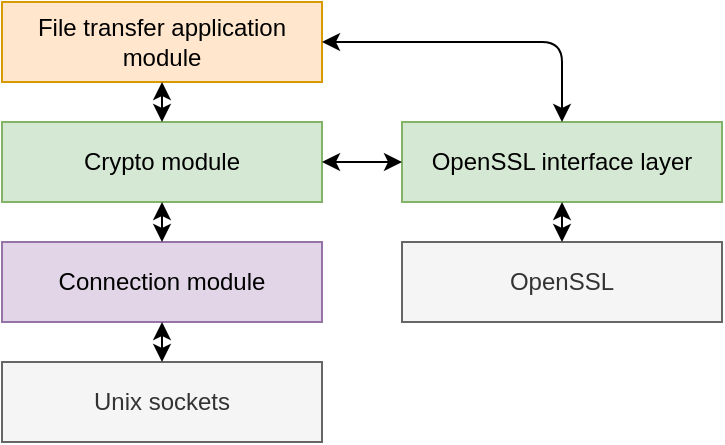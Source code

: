 <mxfile version="10.8.9" type="device"><diagram id="PAyTMkvYhA8aOOEImq70" name="Page-1"><mxGraphModel dx="951" dy="578" grid="1" gridSize="10" guides="1" tooltips="1" connect="1" arrows="1" fold="1" page="1" pageScale="1" pageWidth="827" pageHeight="1169" math="0" shadow="0"><root><mxCell id="0"/><mxCell id="1" parent="0"/><mxCell id="VwxKfB1L0BYpiDuYWO3C-1" value="File transfer application module" style="rounded=0;whiteSpace=wrap;html=1;fillColor=#ffe6cc;strokeColor=#d79b00;" parent="1" vertex="1"><mxGeometry x="40" y="40" width="160" height="40" as="geometry"/></mxCell><mxCell id="VwxKfB1L0BYpiDuYWO3C-2" value="Crypto module&lt;br&gt;" style="rounded=0;whiteSpace=wrap;html=1;fillColor=#d5e8d4;strokeColor=#82b366;" parent="1" vertex="1"><mxGeometry x="40" y="100" width="160" height="40" as="geometry"/></mxCell><mxCell id="VwxKfB1L0BYpiDuYWO3C-3" value="OpenSSL interface layer" style="rounded=0;whiteSpace=wrap;html=1;fillColor=#d5e8d4;strokeColor=#82b366;" parent="1" vertex="1"><mxGeometry x="240" y="100" width="160" height="40" as="geometry"/></mxCell><mxCell id="VwxKfB1L0BYpiDuYWO3C-5" value="Connection module" style="rounded=0;whiteSpace=wrap;html=1;fillColor=#e1d5e7;strokeColor=#9673a6;" parent="1" vertex="1"><mxGeometry x="40" y="160" width="160" height="40" as="geometry"/></mxCell><mxCell id="VwxKfB1L0BYpiDuYWO3C-6" value="Unix sockets" style="rounded=0;whiteSpace=wrap;html=1;fillColor=#f5f5f5;strokeColor=#666666;fontColor=#333333;" parent="1" vertex="1"><mxGeometry x="40" y="220" width="160" height="40" as="geometry"/></mxCell><mxCell id="VwxKfB1L0BYpiDuYWO3C-7" value="" style="endArrow=classic;startArrow=classic;html=1;entryX=0;entryY=0.5;entryDx=0;entryDy=0;exitX=1;exitY=0.5;exitDx=0;exitDy=0;" parent="1" source="VwxKfB1L0BYpiDuYWO3C-2" target="VwxKfB1L0BYpiDuYWO3C-3" edge="1"><mxGeometry width="50" height="50" relative="1" as="geometry"><mxPoint x="40" y="270" as="sourcePoint"/><mxPoint x="90" y="220" as="targetPoint"/></mxGeometry></mxCell><mxCell id="VwxKfB1L0BYpiDuYWO3C-8" value="" style="endArrow=classic;startArrow=classic;html=1;entryX=0.5;entryY=0;entryDx=0;entryDy=0;exitX=1;exitY=0.5;exitDx=0;exitDy=0;" parent="1" source="VwxKfB1L0BYpiDuYWO3C-1" target="VwxKfB1L0BYpiDuYWO3C-3" edge="1"><mxGeometry width="50" height="50" relative="1" as="geometry"><mxPoint x="40" y="270" as="sourcePoint"/><mxPoint x="90" y="220" as="targetPoint"/><Array as="points"><mxPoint x="320" y="60"/></Array></mxGeometry></mxCell><mxCell id="0B9CyA3Ecqa36H4a8cxm-1" value="OpenSSL" style="rounded=0;whiteSpace=wrap;html=1;fillColor=#f5f5f5;strokeColor=#666666;fontColor=#333333;" vertex="1" parent="1"><mxGeometry x="240" y="160" width="160" height="40" as="geometry"/></mxCell><mxCell id="0B9CyA3Ecqa36H4a8cxm-2" value="" style="endArrow=classic;startArrow=classic;html=1;entryX=0.5;entryY=1;entryDx=0;entryDy=0;exitX=0.5;exitY=0;exitDx=0;exitDy=0;" edge="1" parent="1" source="VwxKfB1L0BYpiDuYWO3C-2" target="VwxKfB1L0BYpiDuYWO3C-1"><mxGeometry width="50" height="50" relative="1" as="geometry"><mxPoint x="40" y="290" as="sourcePoint"/><mxPoint x="90" y="240" as="targetPoint"/></mxGeometry></mxCell><mxCell id="0B9CyA3Ecqa36H4a8cxm-3" value="" style="endArrow=classic;startArrow=classic;html=1;entryX=0.5;entryY=1;entryDx=0;entryDy=0;exitX=0.5;exitY=0;exitDx=0;exitDy=0;" edge="1" parent="1" source="VwxKfB1L0BYpiDuYWO3C-5" target="VwxKfB1L0BYpiDuYWO3C-2"><mxGeometry width="50" height="50" relative="1" as="geometry"><mxPoint x="40" y="330" as="sourcePoint"/><mxPoint x="90" y="280" as="targetPoint"/></mxGeometry></mxCell><mxCell id="0B9CyA3Ecqa36H4a8cxm-4" value="" style="endArrow=classic;startArrow=classic;html=1;entryX=0.5;entryY=1;entryDx=0;entryDy=0;exitX=0.5;exitY=0;exitDx=0;exitDy=0;" edge="1" parent="1" source="VwxKfB1L0BYpiDuYWO3C-6" target="VwxKfB1L0BYpiDuYWO3C-5"><mxGeometry width="50" height="50" relative="1" as="geometry"><mxPoint x="40" y="330" as="sourcePoint"/><mxPoint x="90" y="280" as="targetPoint"/></mxGeometry></mxCell><mxCell id="0B9CyA3Ecqa36H4a8cxm-5" value="" style="endArrow=classic;startArrow=classic;html=1;entryX=0.5;entryY=1;entryDx=0;entryDy=0;exitX=0.5;exitY=0;exitDx=0;exitDy=0;" edge="1" parent="1" source="0B9CyA3Ecqa36H4a8cxm-1" target="VwxKfB1L0BYpiDuYWO3C-3"><mxGeometry width="50" height="50" relative="1" as="geometry"><mxPoint x="40" y="330" as="sourcePoint"/><mxPoint x="90" y="280" as="targetPoint"/></mxGeometry></mxCell></root></mxGraphModel></diagram></mxfile>